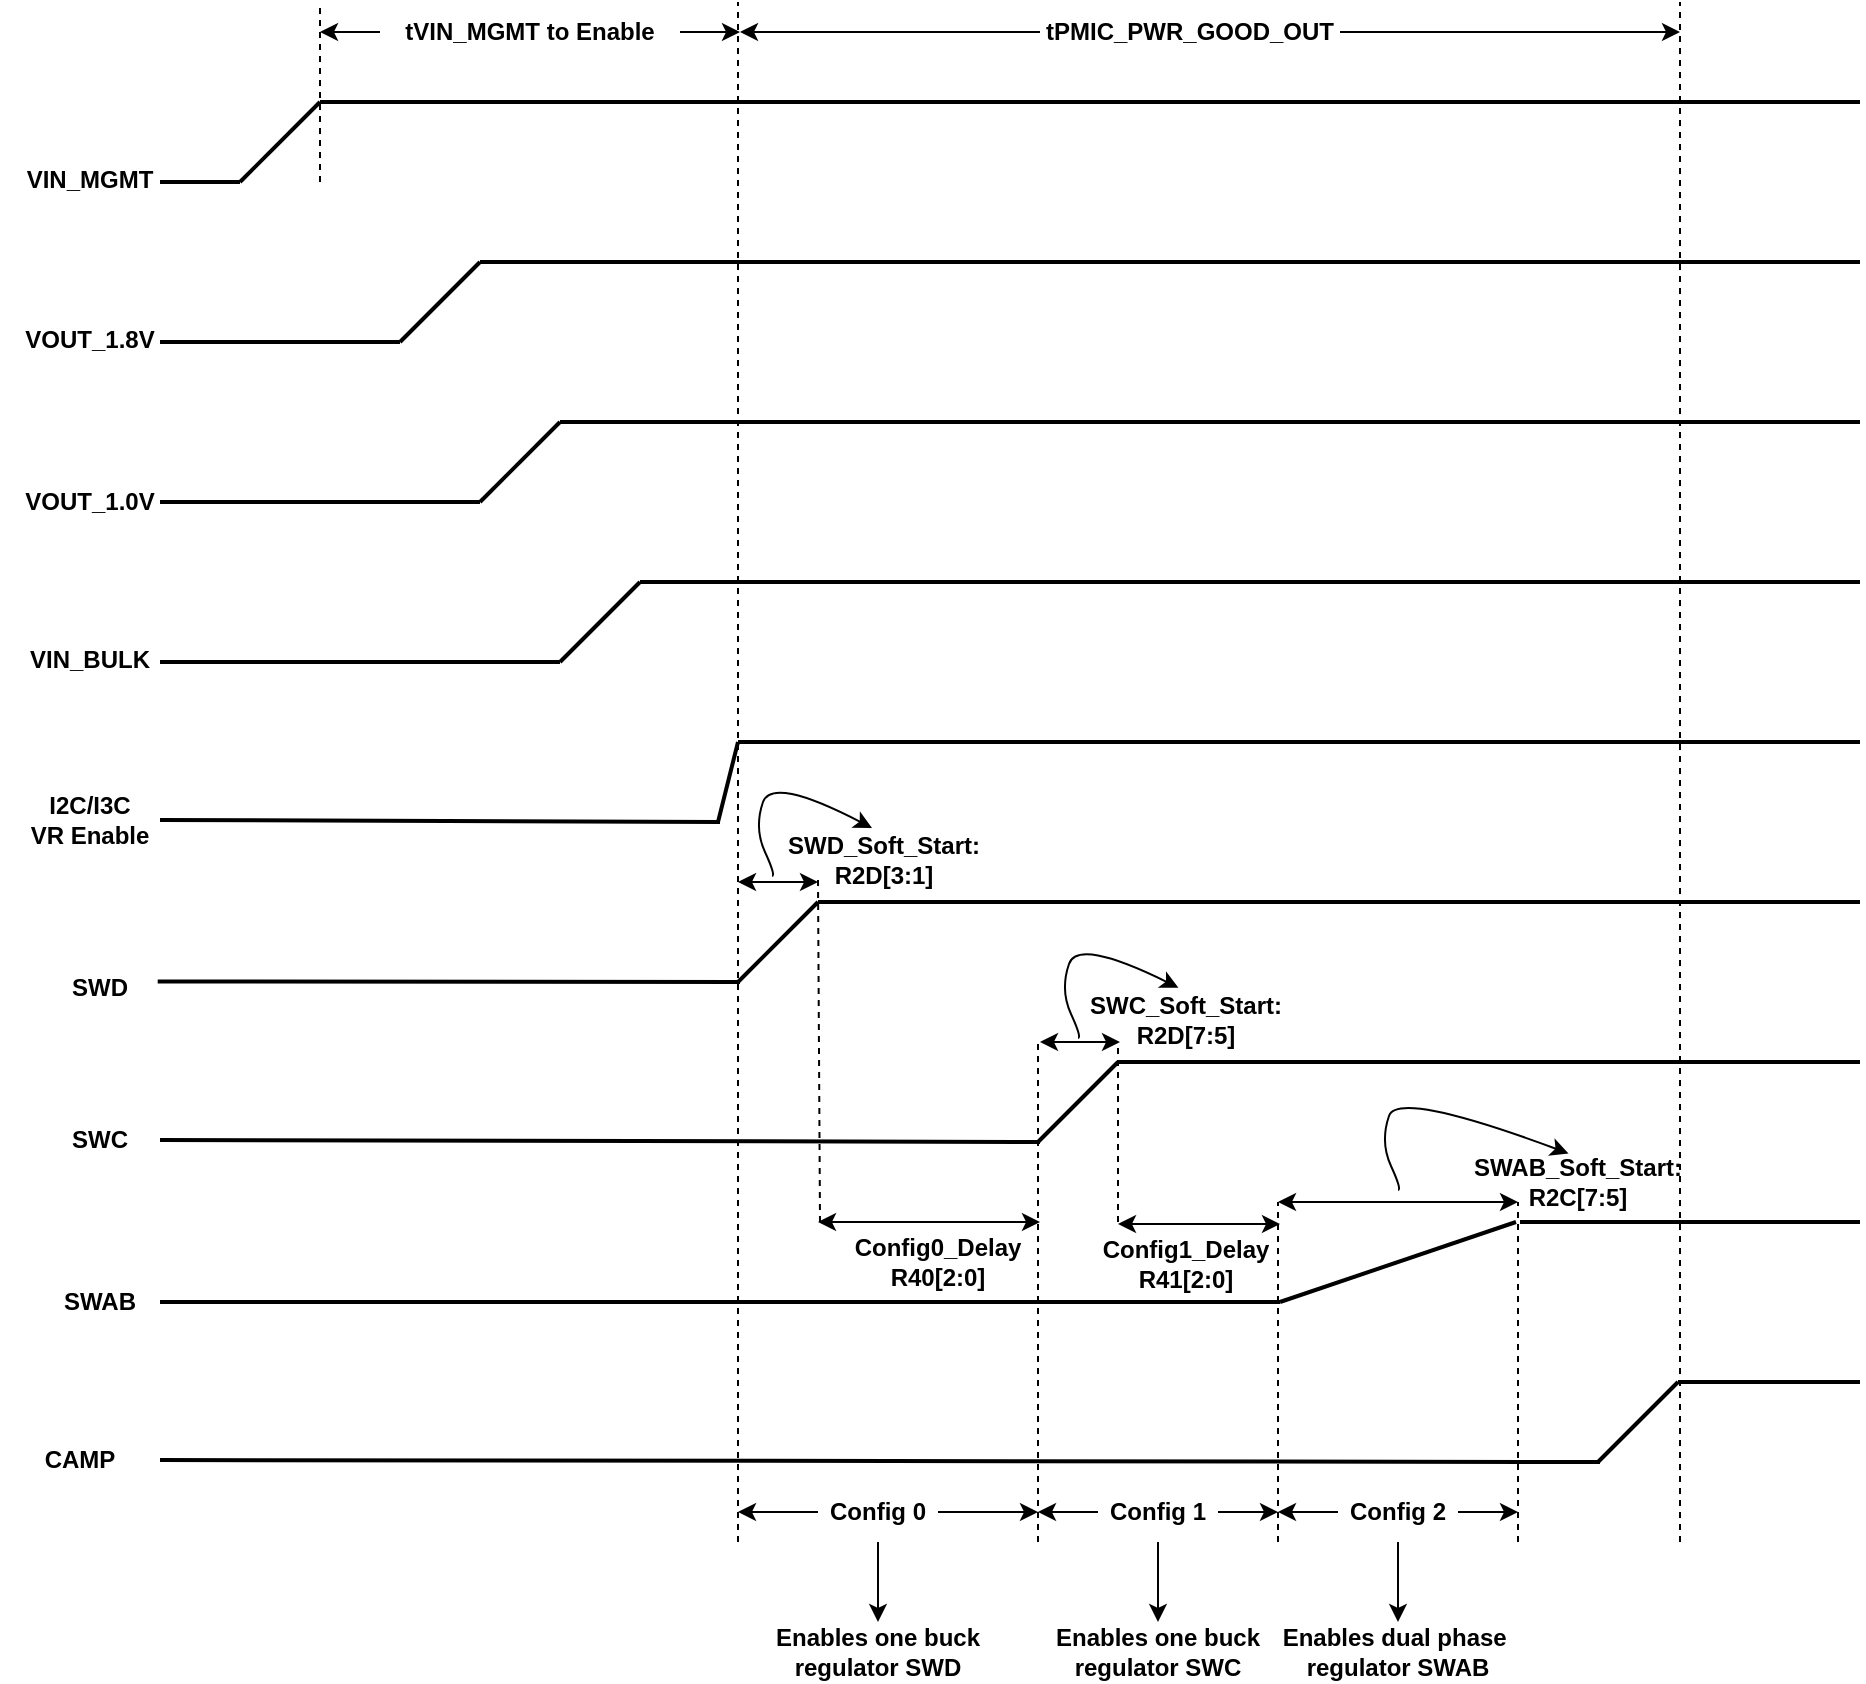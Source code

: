 <mxfile version="26.0.10">
  <diagram name="Page-1" id="JR7wk3ikz5wLLiDKSVqI">
    <mxGraphModel dx="2282" dy="2951" grid="1" gridSize="10" guides="1" tooltips="1" connect="1" arrows="1" fold="1" page="1" pageScale="1" pageWidth="850" pageHeight="1100" math="0" shadow="0">
      <root>
        <mxCell id="0" />
        <mxCell id="1" parent="0" />
        <mxCell id="hMm1spZbtBt_gbhy8hQx-1" value="" style="endArrow=none;html=1;rounded=0;strokeWidth=2;exitX=0.981;exitY=0.39;exitDx=0;exitDy=0;exitPerimeter=0;" edge="1" parent="1" source="hMm1spZbtBt_gbhy8hQx-14">
          <mxGeometry width="50" height="50" relative="1" as="geometry">
            <mxPoint x="80" y="440" as="sourcePoint" />
            <mxPoint x="290" y="440" as="targetPoint" />
          </mxGeometry>
        </mxCell>
        <mxCell id="hMm1spZbtBt_gbhy8hQx-2" value="" style="endArrow=none;html=1;rounded=0;strokeWidth=2;" edge="1" parent="1">
          <mxGeometry width="50" height="50" relative="1" as="geometry">
            <mxPoint x="289" y="440" as="sourcePoint" />
            <mxPoint x="329" y="400" as="targetPoint" />
          </mxGeometry>
        </mxCell>
        <mxCell id="hMm1spZbtBt_gbhy8hQx-3" value="" style="endArrow=none;html=1;rounded=0;strokeWidth=2;" edge="1" parent="1">
          <mxGeometry width="50" height="50" relative="1" as="geometry">
            <mxPoint x="329" y="400" as="sourcePoint" />
            <mxPoint x="850" y="400" as="targetPoint" />
          </mxGeometry>
        </mxCell>
        <mxCell id="hMm1spZbtBt_gbhy8hQx-5" value="" style="endArrow=none;html=1;rounded=0;strokeWidth=2;exitX=1;exitY=0.5;exitDx=0;exitDy=0;" edge="1" parent="1" source="hMm1spZbtBt_gbhy8hQx-15">
          <mxGeometry width="50" height="50" relative="1" as="geometry">
            <mxPoint x="120" y="520" as="sourcePoint" />
            <mxPoint x="440" y="520" as="targetPoint" />
          </mxGeometry>
        </mxCell>
        <mxCell id="hMm1spZbtBt_gbhy8hQx-6" value="" style="endArrow=none;html=1;rounded=0;strokeWidth=2;" edge="1" parent="1">
          <mxGeometry width="50" height="50" relative="1" as="geometry">
            <mxPoint x="439" y="520" as="sourcePoint" />
            <mxPoint x="479" y="480" as="targetPoint" />
          </mxGeometry>
        </mxCell>
        <mxCell id="hMm1spZbtBt_gbhy8hQx-7" value="" style="endArrow=none;html=1;rounded=0;strokeWidth=2;" edge="1" parent="1">
          <mxGeometry width="50" height="50" relative="1" as="geometry">
            <mxPoint x="479" y="480" as="sourcePoint" />
            <mxPoint x="850" y="480" as="targetPoint" />
          </mxGeometry>
        </mxCell>
        <mxCell id="hMm1spZbtBt_gbhy8hQx-8" value="" style="endArrow=none;html=1;rounded=0;strokeWidth=2;exitX=1;exitY=0.5;exitDx=0;exitDy=0;" edge="1" parent="1" source="hMm1spZbtBt_gbhy8hQx-16">
          <mxGeometry width="50" height="50" relative="1" as="geometry">
            <mxPoint x="159" y="600" as="sourcePoint" />
            <mxPoint x="560" y="600" as="targetPoint" />
          </mxGeometry>
        </mxCell>
        <mxCell id="hMm1spZbtBt_gbhy8hQx-9" value="" style="endArrow=none;html=1;rounded=0;strokeWidth=2;" edge="1" parent="1">
          <mxGeometry width="50" height="50" relative="1" as="geometry">
            <mxPoint x="560" y="600" as="sourcePoint" />
            <mxPoint x="678" y="560" as="targetPoint" />
          </mxGeometry>
        </mxCell>
        <mxCell id="hMm1spZbtBt_gbhy8hQx-10" value="" style="endArrow=none;html=1;rounded=0;strokeWidth=2;" edge="1" parent="1">
          <mxGeometry width="50" height="50" relative="1" as="geometry">
            <mxPoint x="680" y="560" as="sourcePoint" />
            <mxPoint x="850" y="560" as="targetPoint" />
          </mxGeometry>
        </mxCell>
        <mxCell id="hMm1spZbtBt_gbhy8hQx-11" value="" style="endArrow=none;html=1;rounded=0;strokeWidth=2;exitX=1;exitY=0.5;exitDx=0;exitDy=0;" edge="1" parent="1" source="hMm1spZbtBt_gbhy8hQx-17">
          <mxGeometry width="50" height="50" relative="1" as="geometry">
            <mxPoint x="240" y="680" as="sourcePoint" />
            <mxPoint x="720" y="680" as="targetPoint" />
          </mxGeometry>
        </mxCell>
        <mxCell id="hMm1spZbtBt_gbhy8hQx-12" value="" style="endArrow=none;html=1;rounded=0;strokeWidth=2;" edge="1" parent="1">
          <mxGeometry width="50" height="50" relative="1" as="geometry">
            <mxPoint x="719" y="680" as="sourcePoint" />
            <mxPoint x="759" y="640" as="targetPoint" />
          </mxGeometry>
        </mxCell>
        <mxCell id="hMm1spZbtBt_gbhy8hQx-13" value="" style="endArrow=none;html=1;rounded=0;strokeWidth=2;" edge="1" parent="1">
          <mxGeometry width="50" height="50" relative="1" as="geometry">
            <mxPoint x="759" y="640" as="sourcePoint" />
            <mxPoint x="850" y="640" as="targetPoint" />
          </mxGeometry>
        </mxCell>
        <mxCell id="hMm1spZbtBt_gbhy8hQx-14" value="&lt;b&gt;SWD&lt;/b&gt;" style="text;html=1;align=center;verticalAlign=middle;whiteSpace=wrap;rounded=0;" vertex="1" parent="1">
          <mxGeometry x="-60" y="428" width="60" height="30" as="geometry" />
        </mxCell>
        <mxCell id="hMm1spZbtBt_gbhy8hQx-15" value="&lt;b&gt;SWC&lt;/b&gt;" style="text;html=1;align=center;verticalAlign=middle;whiteSpace=wrap;rounded=0;" vertex="1" parent="1">
          <mxGeometry x="-60" y="504" width="60" height="30" as="geometry" />
        </mxCell>
        <mxCell id="hMm1spZbtBt_gbhy8hQx-16" value="&lt;b&gt;SWAB&lt;/b&gt;" style="text;html=1;align=center;verticalAlign=middle;whiteSpace=wrap;rounded=0;" vertex="1" parent="1">
          <mxGeometry x="-60" y="585" width="60" height="30" as="geometry" />
        </mxCell>
        <mxCell id="hMm1spZbtBt_gbhy8hQx-17" value="&lt;b&gt;CAMP&lt;/b&gt;" style="text;html=1;align=center;verticalAlign=middle;whiteSpace=wrap;rounded=0;" vertex="1" parent="1">
          <mxGeometry x="-80" y="664" width="80" height="30" as="geometry" />
        </mxCell>
        <mxCell id="hMm1spZbtBt_gbhy8hQx-19" value="" style="endArrow=none;dashed=1;html=1;rounded=0;" edge="1" parent="1">
          <mxGeometry width="50" height="50" relative="1" as="geometry">
            <mxPoint x="330" y="560" as="sourcePoint" />
            <mxPoint x="329" y="389" as="targetPoint" />
          </mxGeometry>
        </mxCell>
        <mxCell id="hMm1spZbtBt_gbhy8hQx-20" value="" style="endArrow=none;dashed=1;html=1;rounded=0;" edge="1" parent="1">
          <mxGeometry width="50" height="50" relative="1" as="geometry">
            <mxPoint x="439" y="720" as="sourcePoint" />
            <mxPoint x="439" y="470" as="targetPoint" />
          </mxGeometry>
        </mxCell>
        <mxCell id="hMm1spZbtBt_gbhy8hQx-21" value="" style="endArrow=none;dashed=1;html=1;rounded=0;" edge="1" parent="1">
          <mxGeometry width="50" height="50" relative="1" as="geometry">
            <mxPoint x="479" y="560" as="sourcePoint" />
            <mxPoint x="479" y="470" as="targetPoint" />
          </mxGeometry>
        </mxCell>
        <mxCell id="hMm1spZbtBt_gbhy8hQx-23" value="" style="endArrow=none;dashed=1;html=1;rounded=0;" edge="1" parent="1">
          <mxGeometry width="50" height="50" relative="1" as="geometry">
            <mxPoint x="559" y="720" as="sourcePoint" />
            <mxPoint x="559" y="550" as="targetPoint" />
          </mxGeometry>
        </mxCell>
        <mxCell id="hMm1spZbtBt_gbhy8hQx-24" value="" style="endArrow=none;dashed=1;html=1;rounded=0;" edge="1" parent="1">
          <mxGeometry width="50" height="50" relative="1" as="geometry">
            <mxPoint x="679" y="720" as="sourcePoint" />
            <mxPoint x="679" y="550" as="targetPoint" />
          </mxGeometry>
        </mxCell>
        <mxCell id="hMm1spZbtBt_gbhy8hQx-26" value="" style="endArrow=none;html=1;rounded=0;strokeWidth=2;exitX=1;exitY=0.5;exitDx=0;exitDy=0;" edge="1" parent="1" source="hMm1spZbtBt_gbhy8hQx-29">
          <mxGeometry width="50" height="50" relative="1" as="geometry">
            <mxPoint x="80" y="360" as="sourcePoint" />
            <mxPoint x="280" y="360" as="targetPoint" />
          </mxGeometry>
        </mxCell>
        <mxCell id="hMm1spZbtBt_gbhy8hQx-27" value="" style="endArrow=none;html=1;rounded=0;strokeWidth=2;" edge="1" parent="1">
          <mxGeometry width="50" height="50" relative="1" as="geometry">
            <mxPoint x="279" y="360" as="sourcePoint" />
            <mxPoint x="289" y="320" as="targetPoint" />
          </mxGeometry>
        </mxCell>
        <mxCell id="hMm1spZbtBt_gbhy8hQx-28" value="" style="endArrow=none;html=1;rounded=0;strokeWidth=2;" edge="1" parent="1">
          <mxGeometry width="50" height="50" relative="1" as="geometry">
            <mxPoint x="289" y="320" as="sourcePoint" />
            <mxPoint x="850" y="320" as="targetPoint" />
          </mxGeometry>
        </mxCell>
        <mxCell id="hMm1spZbtBt_gbhy8hQx-29" value="&lt;div&gt;&lt;b&gt;I2C/I3C&lt;/b&gt;&lt;/div&gt;&lt;b&gt;VR Enable&lt;/b&gt;" style="text;html=1;align=center;verticalAlign=middle;whiteSpace=wrap;rounded=0;" vertex="1" parent="1">
          <mxGeometry x="-70" y="344" width="70" height="30" as="geometry" />
        </mxCell>
        <mxCell id="hMm1spZbtBt_gbhy8hQx-31" value="" style="endArrow=none;dashed=1;html=1;rounded=0;" edge="1" parent="1">
          <mxGeometry width="50" height="50" relative="1" as="geometry">
            <mxPoint x="289" y="720" as="sourcePoint" />
            <mxPoint x="289" y="-50" as="targetPoint" />
          </mxGeometry>
        </mxCell>
        <mxCell id="hMm1spZbtBt_gbhy8hQx-37" style="edgeStyle=orthogonalEdgeStyle;rounded=0;orthogonalLoop=1;jettySize=auto;html=1;" edge="1" parent="1" source="hMm1spZbtBt_gbhy8hQx-36">
          <mxGeometry relative="1" as="geometry">
            <mxPoint x="439" y="705" as="targetPoint" />
          </mxGeometry>
        </mxCell>
        <mxCell id="hMm1spZbtBt_gbhy8hQx-40" style="edgeStyle=orthogonalEdgeStyle;rounded=0;orthogonalLoop=1;jettySize=auto;html=1;" edge="1" parent="1" source="hMm1spZbtBt_gbhy8hQx-36">
          <mxGeometry relative="1" as="geometry">
            <mxPoint x="289" y="705" as="targetPoint" />
          </mxGeometry>
        </mxCell>
        <mxCell id="hMm1spZbtBt_gbhy8hQx-36" value="&lt;b&gt;Config 0&lt;/b&gt;" style="text;html=1;align=center;verticalAlign=middle;whiteSpace=wrap;rounded=0;" vertex="1" parent="1">
          <mxGeometry x="329" y="690" width="60" height="30" as="geometry" />
        </mxCell>
        <mxCell id="hMm1spZbtBt_gbhy8hQx-41" style="edgeStyle=orthogonalEdgeStyle;rounded=0;orthogonalLoop=1;jettySize=auto;html=1;" edge="1" parent="1" source="hMm1spZbtBt_gbhy8hQx-43">
          <mxGeometry relative="1" as="geometry">
            <mxPoint x="559" y="705" as="targetPoint" />
          </mxGeometry>
        </mxCell>
        <mxCell id="hMm1spZbtBt_gbhy8hQx-42" style="edgeStyle=orthogonalEdgeStyle;rounded=0;orthogonalLoop=1;jettySize=auto;html=1;" edge="1" parent="1" source="hMm1spZbtBt_gbhy8hQx-43">
          <mxGeometry relative="1" as="geometry">
            <mxPoint x="439" y="705" as="targetPoint" />
          </mxGeometry>
        </mxCell>
        <mxCell id="hMm1spZbtBt_gbhy8hQx-43" value="&lt;b&gt;Config 1&lt;/b&gt;" style="text;html=1;align=center;verticalAlign=middle;whiteSpace=wrap;rounded=0;" vertex="1" parent="1">
          <mxGeometry x="469" y="690" width="60" height="30" as="geometry" />
        </mxCell>
        <mxCell id="hMm1spZbtBt_gbhy8hQx-44" style="edgeStyle=orthogonalEdgeStyle;rounded=0;orthogonalLoop=1;jettySize=auto;html=1;" edge="1" parent="1" source="hMm1spZbtBt_gbhy8hQx-46">
          <mxGeometry relative="1" as="geometry">
            <mxPoint x="679" y="705" as="targetPoint" />
          </mxGeometry>
        </mxCell>
        <mxCell id="hMm1spZbtBt_gbhy8hQx-45" style="edgeStyle=orthogonalEdgeStyle;rounded=0;orthogonalLoop=1;jettySize=auto;html=1;" edge="1" parent="1" source="hMm1spZbtBt_gbhy8hQx-46">
          <mxGeometry relative="1" as="geometry">
            <mxPoint x="559" y="705" as="targetPoint" />
          </mxGeometry>
        </mxCell>
        <mxCell id="hMm1spZbtBt_gbhy8hQx-46" value="&lt;b&gt;Config 2&lt;/b&gt;" style="text;html=1;align=center;verticalAlign=middle;whiteSpace=wrap;rounded=0;" vertex="1" parent="1">
          <mxGeometry x="589" y="690" width="60" height="30" as="geometry" />
        </mxCell>
        <mxCell id="hMm1spZbtBt_gbhy8hQx-47" value="" style="endArrow=classic;html=1;rounded=0;exitX=0.5;exitY=1;exitDx=0;exitDy=0;" edge="1" parent="1" source="hMm1spZbtBt_gbhy8hQx-36">
          <mxGeometry width="50" height="50" relative="1" as="geometry">
            <mxPoint x="569" y="760" as="sourcePoint" />
            <mxPoint x="359" y="760" as="targetPoint" />
          </mxGeometry>
        </mxCell>
        <mxCell id="hMm1spZbtBt_gbhy8hQx-48" value="&lt;b&gt;Enables one buck regulator SWD&lt;/b&gt;" style="text;html=1;align=center;verticalAlign=middle;whiteSpace=wrap;rounded=0;" vertex="1" parent="1">
          <mxGeometry x="294" y="760" width="130" height="30" as="geometry" />
        </mxCell>
        <mxCell id="hMm1spZbtBt_gbhy8hQx-51" value="" style="endArrow=classic;html=1;rounded=0;exitX=0.5;exitY=1;exitDx=0;exitDy=0;" edge="1" parent="1">
          <mxGeometry width="50" height="50" relative="1" as="geometry">
            <mxPoint x="499" y="720" as="sourcePoint" />
            <mxPoint x="499" y="760" as="targetPoint" />
          </mxGeometry>
        </mxCell>
        <mxCell id="hMm1spZbtBt_gbhy8hQx-52" value="&lt;b&gt;Enables one buck regulator SWC&lt;/b&gt;" style="text;html=1;align=center;verticalAlign=middle;whiteSpace=wrap;rounded=0;" vertex="1" parent="1">
          <mxGeometry x="434" y="760" width="130" height="30" as="geometry" />
        </mxCell>
        <mxCell id="hMm1spZbtBt_gbhy8hQx-53" value="" style="endArrow=classic;html=1;rounded=0;exitX=0.5;exitY=1;exitDx=0;exitDy=0;" edge="1" parent="1">
          <mxGeometry width="50" height="50" relative="1" as="geometry">
            <mxPoint x="619" y="720" as="sourcePoint" />
            <mxPoint x="619" y="760" as="targetPoint" />
          </mxGeometry>
        </mxCell>
        <mxCell id="hMm1spZbtBt_gbhy8hQx-54" value="&lt;b&gt;Enables dual phase&amp;nbsp; regulator SWAB&lt;/b&gt;" style="text;html=1;align=center;verticalAlign=middle;whiteSpace=wrap;rounded=0;" vertex="1" parent="1">
          <mxGeometry x="554" y="760" width="130" height="30" as="geometry" />
        </mxCell>
        <mxCell id="hMm1spZbtBt_gbhy8hQx-55" value="" style="endArrow=none;html=1;rounded=0;strokeWidth=2;" edge="1" parent="1">
          <mxGeometry width="50" height="50" relative="1" as="geometry">
            <mxPoint y="120" as="sourcePoint" />
            <mxPoint x="120" y="120" as="targetPoint" />
          </mxGeometry>
        </mxCell>
        <mxCell id="hMm1spZbtBt_gbhy8hQx-56" value="" style="endArrow=none;html=1;rounded=0;strokeWidth=2;" edge="1" parent="1">
          <mxGeometry width="50" height="50" relative="1" as="geometry">
            <mxPoint x="120" y="120" as="sourcePoint" />
            <mxPoint x="160" y="80" as="targetPoint" />
          </mxGeometry>
        </mxCell>
        <mxCell id="hMm1spZbtBt_gbhy8hQx-57" value="" style="endArrow=none;html=1;rounded=0;strokeWidth=2;" edge="1" parent="1">
          <mxGeometry width="50" height="50" relative="1" as="geometry">
            <mxPoint x="160" y="80" as="sourcePoint" />
            <mxPoint x="850" y="80" as="targetPoint" />
          </mxGeometry>
        </mxCell>
        <mxCell id="hMm1spZbtBt_gbhy8hQx-61" value="" style="endArrow=none;html=1;rounded=0;strokeWidth=2;" edge="1" parent="1">
          <mxGeometry width="50" height="50" relative="1" as="geometry">
            <mxPoint y="200" as="sourcePoint" />
            <mxPoint x="160" y="200" as="targetPoint" />
          </mxGeometry>
        </mxCell>
        <mxCell id="hMm1spZbtBt_gbhy8hQx-62" value="" style="endArrow=none;html=1;rounded=0;strokeWidth=2;" edge="1" parent="1">
          <mxGeometry width="50" height="50" relative="1" as="geometry">
            <mxPoint x="160" y="200" as="sourcePoint" />
            <mxPoint x="200" y="160" as="targetPoint" />
          </mxGeometry>
        </mxCell>
        <mxCell id="hMm1spZbtBt_gbhy8hQx-63" value="" style="endArrow=none;html=1;rounded=0;strokeWidth=2;" edge="1" parent="1">
          <mxGeometry width="50" height="50" relative="1" as="geometry">
            <mxPoint x="200" y="160" as="sourcePoint" />
            <mxPoint x="850" y="160" as="targetPoint" />
          </mxGeometry>
        </mxCell>
        <mxCell id="hMm1spZbtBt_gbhy8hQx-64" value="" style="endArrow=none;html=1;rounded=0;strokeWidth=2;" edge="1" parent="1">
          <mxGeometry width="50" height="50" relative="1" as="geometry">
            <mxPoint y="280" as="sourcePoint" />
            <mxPoint x="200" y="280" as="targetPoint" />
          </mxGeometry>
        </mxCell>
        <mxCell id="hMm1spZbtBt_gbhy8hQx-65" value="" style="endArrow=none;html=1;rounded=0;strokeWidth=2;" edge="1" parent="1">
          <mxGeometry width="50" height="50" relative="1" as="geometry">
            <mxPoint x="200" y="280" as="sourcePoint" />
            <mxPoint x="240" y="240" as="targetPoint" />
          </mxGeometry>
        </mxCell>
        <mxCell id="hMm1spZbtBt_gbhy8hQx-66" value="" style="endArrow=none;html=1;rounded=0;strokeWidth=2;" edge="1" parent="1">
          <mxGeometry width="50" height="50" relative="1" as="geometry">
            <mxPoint x="240" y="240" as="sourcePoint" />
            <mxPoint x="850" y="240" as="targetPoint" />
          </mxGeometry>
        </mxCell>
        <mxCell id="hMm1spZbtBt_gbhy8hQx-67" value="" style="endArrow=none;html=1;rounded=0;strokeWidth=2;" edge="1" parent="1">
          <mxGeometry width="50" height="50" relative="1" as="geometry">
            <mxPoint y="40" as="sourcePoint" />
            <mxPoint x="40" y="40" as="targetPoint" />
          </mxGeometry>
        </mxCell>
        <mxCell id="hMm1spZbtBt_gbhy8hQx-68" value="" style="endArrow=none;html=1;rounded=0;strokeWidth=2;" edge="1" parent="1">
          <mxGeometry width="50" height="50" relative="1" as="geometry">
            <mxPoint x="40" y="40" as="sourcePoint" />
            <mxPoint x="80" as="targetPoint" />
          </mxGeometry>
        </mxCell>
        <mxCell id="hMm1spZbtBt_gbhy8hQx-69" value="" style="endArrow=none;html=1;rounded=0;strokeWidth=2;" edge="1" parent="1">
          <mxGeometry width="50" height="50" relative="1" as="geometry">
            <mxPoint x="80" as="sourcePoint" />
            <mxPoint x="850" as="targetPoint" />
          </mxGeometry>
        </mxCell>
        <mxCell id="hMm1spZbtBt_gbhy8hQx-70" value="&lt;b&gt;VIN_MGMT&lt;/b&gt;" style="text;html=1;align=center;verticalAlign=middle;whiteSpace=wrap;rounded=0;" vertex="1" parent="1">
          <mxGeometry x="-70" y="24" width="70" height="30" as="geometry" />
        </mxCell>
        <mxCell id="hMm1spZbtBt_gbhy8hQx-71" value="&lt;b&gt;VOUT_1.8V&lt;/b&gt;" style="text;html=1;align=center;verticalAlign=middle;whiteSpace=wrap;rounded=0;" vertex="1" parent="1">
          <mxGeometry x="-70" y="104" width="70" height="30" as="geometry" />
        </mxCell>
        <mxCell id="hMm1spZbtBt_gbhy8hQx-72" value="&lt;b&gt;VOUT_1.0V&lt;/b&gt;" style="text;html=1;align=center;verticalAlign=middle;whiteSpace=wrap;rounded=0;" vertex="1" parent="1">
          <mxGeometry x="-70" y="185" width="70" height="30" as="geometry" />
        </mxCell>
        <mxCell id="hMm1spZbtBt_gbhy8hQx-73" value="&lt;b&gt;VIN_BULK&lt;/b&gt;" style="text;html=1;align=center;verticalAlign=middle;whiteSpace=wrap;rounded=0;" vertex="1" parent="1">
          <mxGeometry x="-70" y="264" width="70" height="30" as="geometry" />
        </mxCell>
        <mxCell id="hMm1spZbtBt_gbhy8hQx-74" value="" style="endArrow=none;dashed=1;html=1;rounded=0;" edge="1" parent="1">
          <mxGeometry width="50" height="50" relative="1" as="geometry">
            <mxPoint x="760" y="720" as="sourcePoint" />
            <mxPoint x="760" y="-50" as="targetPoint" />
          </mxGeometry>
        </mxCell>
        <mxCell id="hMm1spZbtBt_gbhy8hQx-75" value="" style="endArrow=none;dashed=1;html=1;rounded=0;" edge="1" parent="1">
          <mxGeometry width="50" height="50" relative="1" as="geometry">
            <mxPoint x="80" y="40" as="sourcePoint" />
            <mxPoint x="80" y="-50" as="targetPoint" />
          </mxGeometry>
        </mxCell>
        <mxCell id="hMm1spZbtBt_gbhy8hQx-77" style="edgeStyle=orthogonalEdgeStyle;rounded=0;orthogonalLoop=1;jettySize=auto;html=1;" edge="1" parent="1" source="hMm1spZbtBt_gbhy8hQx-76">
          <mxGeometry relative="1" as="geometry">
            <mxPoint x="290" y="-35" as="targetPoint" />
          </mxGeometry>
        </mxCell>
        <mxCell id="hMm1spZbtBt_gbhy8hQx-78" style="edgeStyle=orthogonalEdgeStyle;rounded=0;orthogonalLoop=1;jettySize=auto;html=1;" edge="1" parent="1" source="hMm1spZbtBt_gbhy8hQx-76">
          <mxGeometry relative="1" as="geometry">
            <mxPoint x="80" y="-35" as="targetPoint" />
          </mxGeometry>
        </mxCell>
        <mxCell id="hMm1spZbtBt_gbhy8hQx-76" value="&lt;b&gt;tVIN_MGMT to Enable&lt;/b&gt;" style="text;html=1;align=center;verticalAlign=middle;whiteSpace=wrap;rounded=0;" vertex="1" parent="1">
          <mxGeometry x="110" y="-50" width="150" height="30" as="geometry" />
        </mxCell>
        <mxCell id="hMm1spZbtBt_gbhy8hQx-80" style="edgeStyle=orthogonalEdgeStyle;rounded=0;orthogonalLoop=1;jettySize=auto;html=1;" edge="1" parent="1" source="hMm1spZbtBt_gbhy8hQx-79">
          <mxGeometry relative="1" as="geometry">
            <mxPoint x="760" y="-35" as="targetPoint" />
          </mxGeometry>
        </mxCell>
        <mxCell id="hMm1spZbtBt_gbhy8hQx-81" style="edgeStyle=orthogonalEdgeStyle;rounded=0;orthogonalLoop=1;jettySize=auto;html=1;" edge="1" parent="1" source="hMm1spZbtBt_gbhy8hQx-79">
          <mxGeometry relative="1" as="geometry">
            <mxPoint x="290" y="-35" as="targetPoint" />
          </mxGeometry>
        </mxCell>
        <mxCell id="hMm1spZbtBt_gbhy8hQx-79" value="&lt;b&gt;tPMIC_PWR_GOOD_OUT&lt;/b&gt;" style="text;html=1;align=center;verticalAlign=middle;whiteSpace=wrap;rounded=0;" vertex="1" parent="1">
          <mxGeometry x="440" y="-50" width="150" height="30" as="geometry" />
        </mxCell>
        <mxCell id="hMm1spZbtBt_gbhy8hQx-82" value="" style="endArrow=classic;startArrow=classic;html=1;rounded=0;" edge="1" parent="1">
          <mxGeometry width="50" height="50" relative="1" as="geometry">
            <mxPoint x="289" y="390" as="sourcePoint" />
            <mxPoint x="329" y="390" as="targetPoint" />
          </mxGeometry>
        </mxCell>
        <mxCell id="hMm1spZbtBt_gbhy8hQx-83" value="" style="endArrow=classic;startArrow=classic;html=1;rounded=0;" edge="1" parent="1">
          <mxGeometry width="50" height="50" relative="1" as="geometry">
            <mxPoint x="440" y="470" as="sourcePoint" />
            <mxPoint x="480" y="470" as="targetPoint" />
          </mxGeometry>
        </mxCell>
        <mxCell id="hMm1spZbtBt_gbhy8hQx-84" value="" style="endArrow=classic;startArrow=classic;html=1;rounded=0;" edge="1" parent="1">
          <mxGeometry width="50" height="50" relative="1" as="geometry">
            <mxPoint x="559" y="550" as="sourcePoint" />
            <mxPoint x="679" y="550" as="targetPoint" />
          </mxGeometry>
        </mxCell>
        <mxCell id="hMm1spZbtBt_gbhy8hQx-85" value="&lt;b&gt;SWD_Soft_Start: R2D[3:1]&lt;/b&gt;" style="text;html=1;align=center;verticalAlign=middle;whiteSpace=wrap;rounded=0;" vertex="1" parent="1">
          <mxGeometry x="332" y="364" width="60" height="30" as="geometry" />
        </mxCell>
        <mxCell id="hMm1spZbtBt_gbhy8hQx-86" value="&lt;b&gt;SWC_Soft_Start: R2D[7:5]&lt;/b&gt;" style="text;html=1;align=center;verticalAlign=middle;whiteSpace=wrap;rounded=0;" vertex="1" parent="1">
          <mxGeometry x="483" y="444" width="60" height="30" as="geometry" />
        </mxCell>
        <mxCell id="hMm1spZbtBt_gbhy8hQx-87" value="&lt;b&gt;SWAB_Soft_Start: R2C[7:5]&lt;/b&gt;" style="text;html=1;align=center;verticalAlign=middle;whiteSpace=wrap;rounded=0;" vertex="1" parent="1">
          <mxGeometry x="679" y="525" width="60" height="30" as="geometry" />
        </mxCell>
        <mxCell id="hMm1spZbtBt_gbhy8hQx-88" value="" style="endArrow=classic;startArrow=classic;html=1;rounded=0;" edge="1" parent="1">
          <mxGeometry width="50" height="50" relative="1" as="geometry">
            <mxPoint x="329" y="560" as="sourcePoint" />
            <mxPoint x="440" y="560" as="targetPoint" />
          </mxGeometry>
        </mxCell>
        <mxCell id="hMm1spZbtBt_gbhy8hQx-89" value="" style="endArrow=classic;startArrow=classic;html=1;rounded=0;" edge="1" parent="1">
          <mxGeometry width="50" height="50" relative="1" as="geometry">
            <mxPoint x="479" y="561" as="sourcePoint" />
            <mxPoint x="560" y="561" as="targetPoint" />
          </mxGeometry>
        </mxCell>
        <mxCell id="hMm1spZbtBt_gbhy8hQx-90" value="&lt;b&gt;Config0_Delay&lt;/b&gt;&lt;div&gt;&lt;b&gt;R40[2:0]&lt;/b&gt;&lt;/div&gt;" style="text;html=1;align=center;verticalAlign=middle;whiteSpace=wrap;rounded=0;" vertex="1" parent="1">
          <mxGeometry x="359" y="565" width="60" height="30" as="geometry" />
        </mxCell>
        <mxCell id="hMm1spZbtBt_gbhy8hQx-91" value="&lt;b&gt;Config1_Delay&lt;/b&gt;&lt;div&gt;&lt;b&gt;R41[2:0]&lt;/b&gt;&lt;/div&gt;" style="text;html=1;align=center;verticalAlign=middle;whiteSpace=wrap;rounded=0;" vertex="1" parent="1">
          <mxGeometry x="483" y="566" width="60" height="30" as="geometry" />
        </mxCell>
        <mxCell id="hMm1spZbtBt_gbhy8hQx-92" value="" style="curved=1;endArrow=classic;html=1;rounded=0;strokeWidth=1;" edge="1" parent="1">
          <mxGeometry width="50" height="50" relative="1" as="geometry">
            <mxPoint x="306" y="387" as="sourcePoint" />
            <mxPoint x="356" y="363" as="targetPoint" />
            <Array as="points">
              <mxPoint x="308" y="387" />
              <mxPoint x="297" y="363" />
              <mxPoint x="306" y="337" />
            </Array>
          </mxGeometry>
        </mxCell>
        <mxCell id="hMm1spZbtBt_gbhy8hQx-93" value="" style="curved=1;endArrow=classic;html=1;rounded=0;strokeWidth=1;entryX=0.437;entryY=-0.038;entryDx=0;entryDy=0;entryPerimeter=0;" edge="1" parent="1" target="hMm1spZbtBt_gbhy8hQx-86">
          <mxGeometry width="50" height="50" relative="1" as="geometry">
            <mxPoint x="459" y="468" as="sourcePoint" />
            <mxPoint x="509" y="444" as="targetPoint" />
            <Array as="points">
              <mxPoint x="461" y="468" />
              <mxPoint x="450" y="444" />
              <mxPoint x="459" y="418" />
            </Array>
          </mxGeometry>
        </mxCell>
        <mxCell id="hMm1spZbtBt_gbhy8hQx-94" value="" style="curved=1;endArrow=classic;html=1;rounded=0;strokeWidth=1;entryX=0.421;entryY=0.024;entryDx=0;entryDy=0;entryPerimeter=0;" edge="1" parent="1" target="hMm1spZbtBt_gbhy8hQx-87">
          <mxGeometry width="50" height="50" relative="1" as="geometry">
            <mxPoint x="619" y="544" as="sourcePoint" />
            <mxPoint x="669" y="520" as="targetPoint" />
            <Array as="points">
              <mxPoint x="621" y="544" />
              <mxPoint x="610" y="520" />
              <mxPoint x="619" y="494" />
            </Array>
          </mxGeometry>
        </mxCell>
      </root>
    </mxGraphModel>
  </diagram>
</mxfile>
